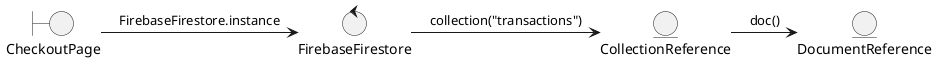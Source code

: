 @startuml
boundary CheckoutPage
control FirebaseFirestore
entity CollectionReference
entity DocumentReference

(CheckoutPage) -> (FirebaseFirestore): FirebaseFirestore.instance
(FirebaseFirestore) -> (CollectionReference): collection("transactions")
(CollectionReference) -> (DocumentReference): doc()

@enduml
